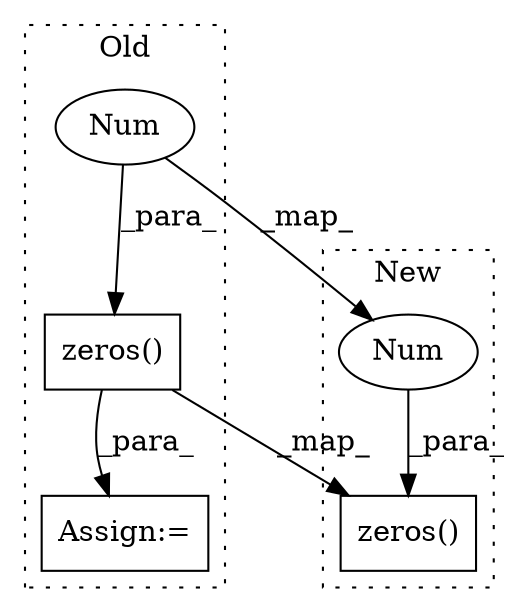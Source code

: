 digraph G {
subgraph cluster0 {
1 [label="zeros()" a="75" s="955,968" l="12,1" shape="box"];
3 [label="Assign:=" a="68" s="952" l="3" shape="box"];
5 [label="Num" a="76" s="967" l="1" shape="ellipse"];
label = "Old";
style="dotted";
}
subgraph cluster1 {
2 [label="zeros()" a="75" s="1034,1047" l="12,1" shape="box"];
4 [label="Num" a="76" s="1046" l="1" shape="ellipse"];
label = "New";
style="dotted";
}
1 -> 2 [label="_map_"];
1 -> 3 [label="_para_"];
4 -> 2 [label="_para_"];
5 -> 4 [label="_map_"];
5 -> 1 [label="_para_"];
}